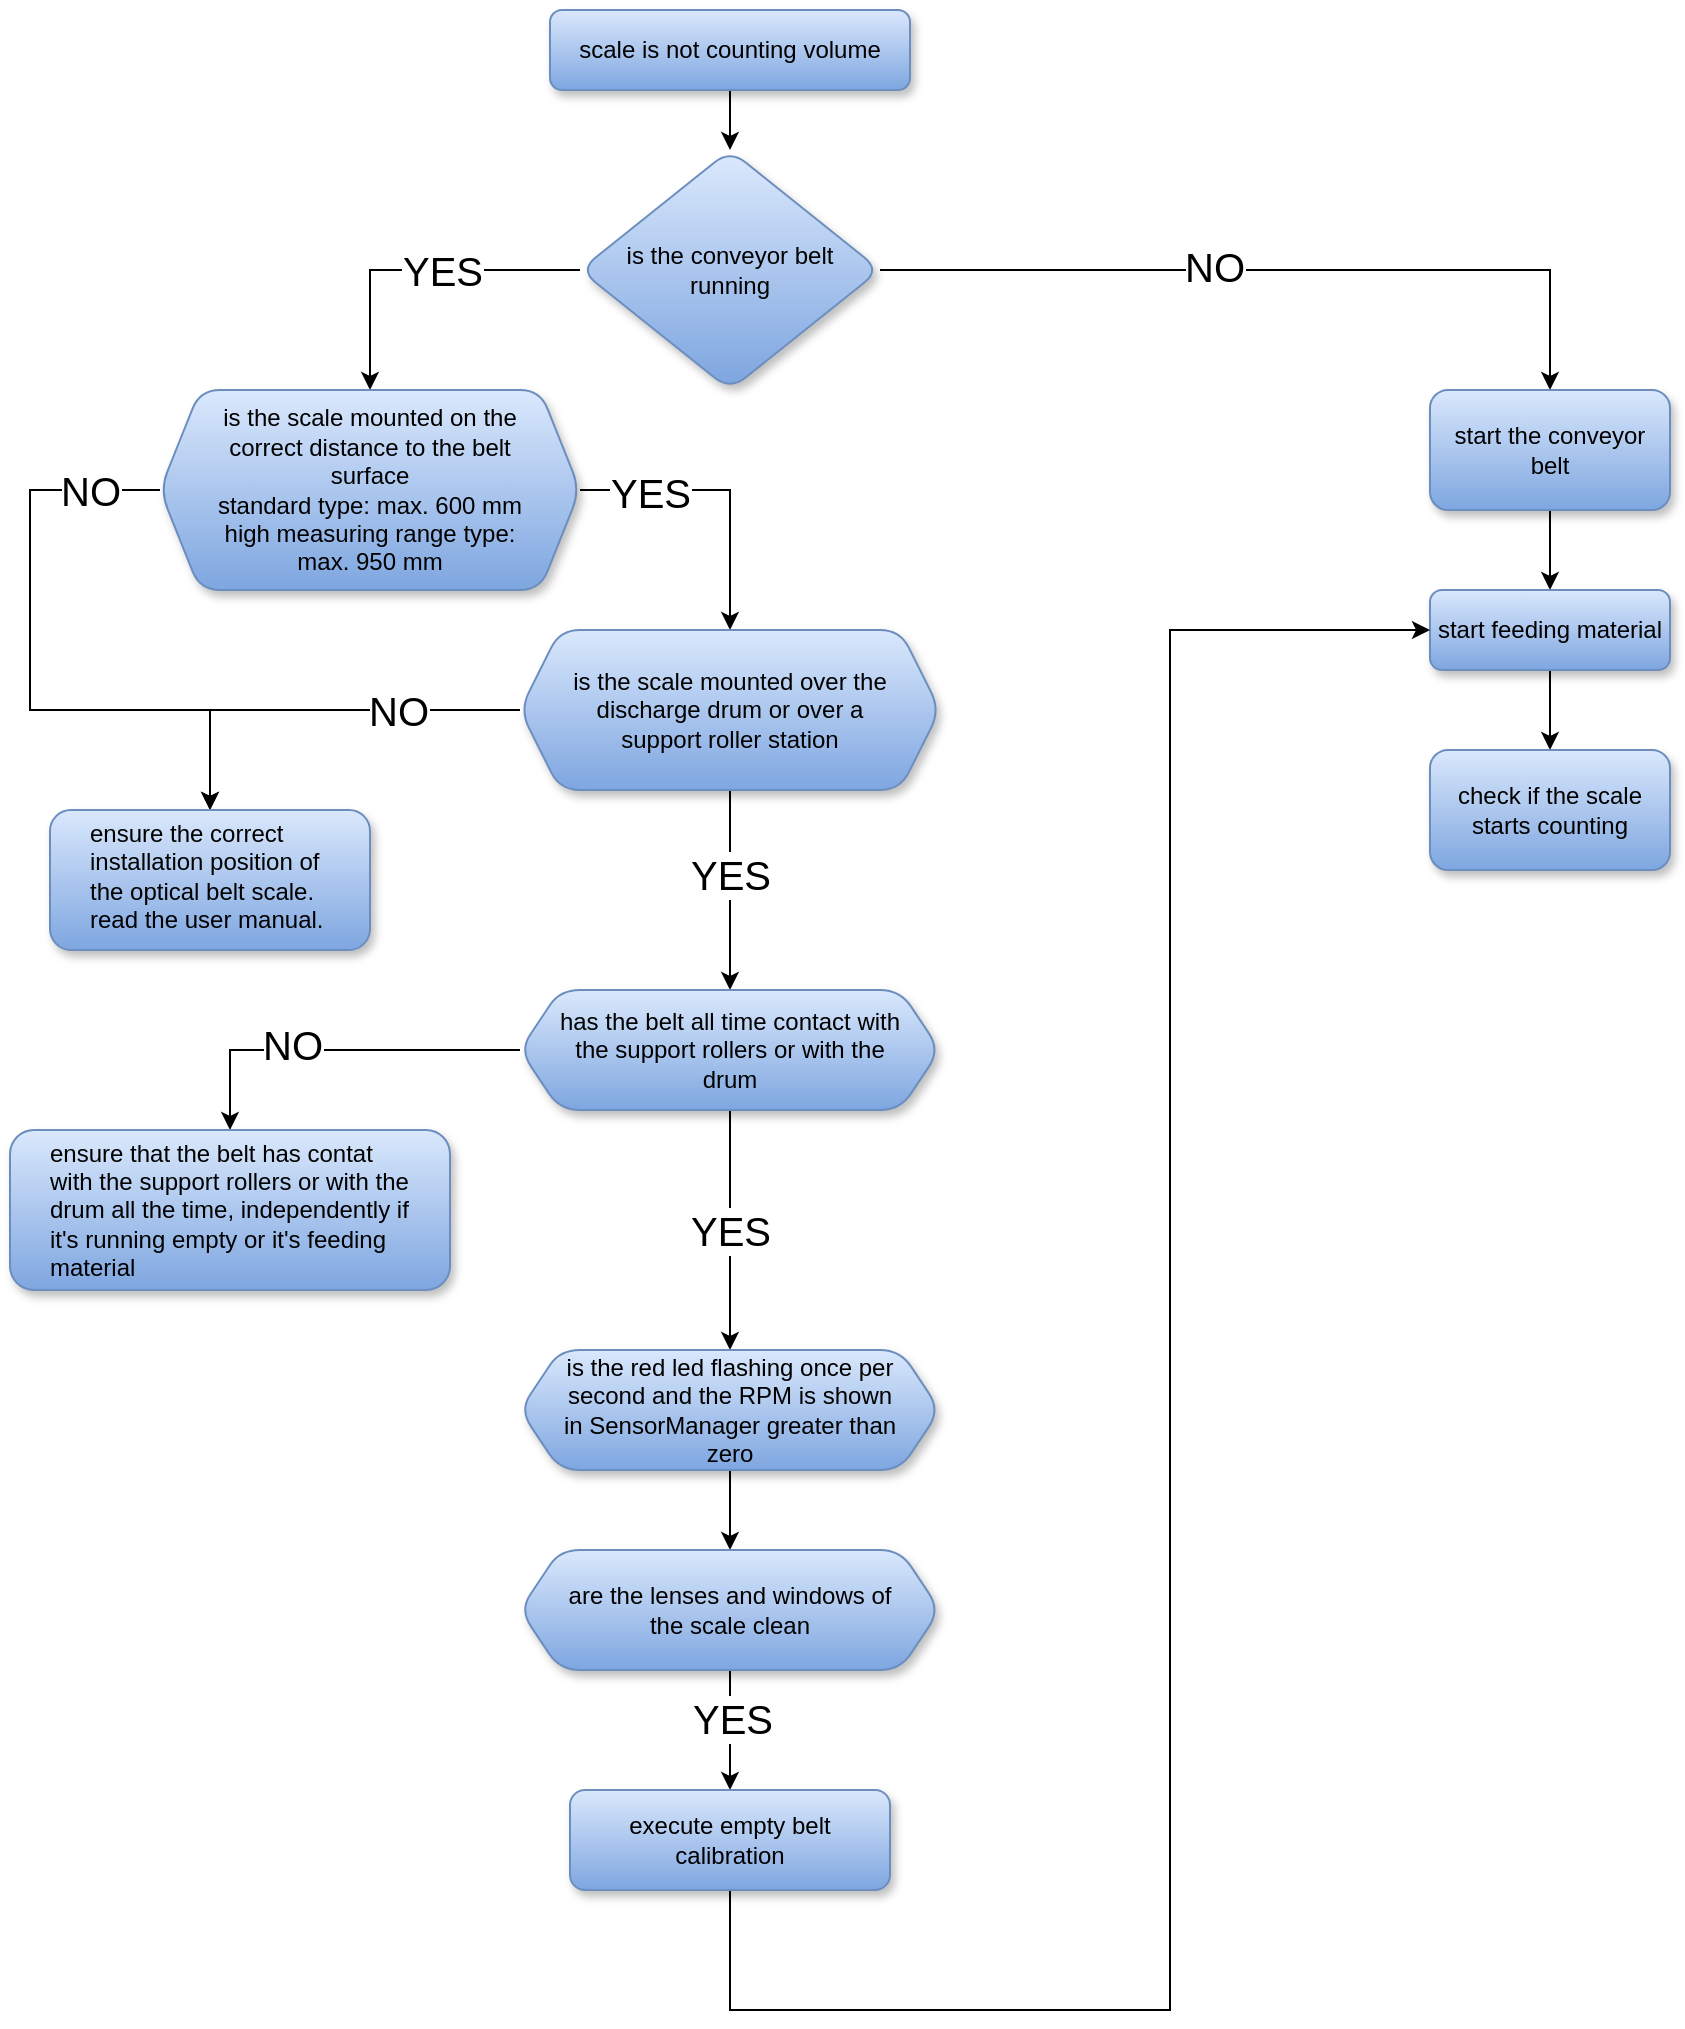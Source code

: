 <mxfile version="24.7.3" type="github">
  <diagram name="Seite-1" id="SzO660v62tbblVOPT_uv">
    <mxGraphModel dx="918" dy="795" grid="1" gridSize="10" guides="1" tooltips="1" connect="1" arrows="1" fold="1" page="1" pageScale="1" pageWidth="1169" pageHeight="827" math="0" shadow="0">
      <root>
        <mxCell id="0" />
        <mxCell id="1" parent="0" />
        <mxCell id="nqDF6ASY-rxrb7wUY3rS-10" style="edgeStyle=orthogonalEdgeStyle;rounded=0;orthogonalLoop=1;jettySize=auto;html=1;exitX=0.5;exitY=1;exitDx=0;exitDy=0;entryX=0.5;entryY=0;entryDx=0;entryDy=0;" parent="1" source="nqDF6ASY-rxrb7wUY3rS-1" target="nqDF6ASY-rxrb7wUY3rS-2" edge="1">
          <mxGeometry relative="1" as="geometry" />
        </mxCell>
        <mxCell id="nqDF6ASY-rxrb7wUY3rS-1" value="scale is not counting volume" style="rounded=1;whiteSpace=wrap;html=1;fillColor=#dae8fc;gradientColor=#7ea6e0;strokeColor=#6c8ebf;shadow=1;" parent="1" vertex="1">
          <mxGeometry x="290" y="90" width="180" height="40" as="geometry" />
        </mxCell>
        <mxCell id="nqDF6ASY-rxrb7wUY3rS-8" style="edgeStyle=orthogonalEdgeStyle;rounded=0;orthogonalLoop=1;jettySize=auto;html=1;exitX=1;exitY=0.5;exitDx=0;exitDy=0;entryX=0.5;entryY=0;entryDx=0;entryDy=0;" parent="1" source="nqDF6ASY-rxrb7wUY3rS-2" target="nqDF6ASY-rxrb7wUY3rS-7" edge="1">
          <mxGeometry relative="1" as="geometry" />
        </mxCell>
        <mxCell id="nqDF6ASY-rxrb7wUY3rS-9" value="NO" style="edgeLabel;html=1;align=center;verticalAlign=middle;resizable=0;points=[];fontSize=20;" parent="nqDF6ASY-rxrb7wUY3rS-8" vertex="1" connectable="0">
          <mxGeometry x="-0.154" y="2" relative="1" as="geometry">
            <mxPoint as="offset" />
          </mxGeometry>
        </mxCell>
        <mxCell id="nqDF6ASY-rxrb7wUY3rS-14" style="edgeStyle=orthogonalEdgeStyle;rounded=0;orthogonalLoop=1;jettySize=auto;html=1;exitX=0;exitY=0.5;exitDx=0;exitDy=0;entryX=0.5;entryY=0;entryDx=0;entryDy=0;" parent="1" source="nqDF6ASY-rxrb7wUY3rS-2" target="nqDF6ASY-rxrb7wUY3rS-16" edge="1">
          <mxGeometry relative="1" as="geometry">
            <mxPoint x="175" y="240" as="targetPoint" />
          </mxGeometry>
        </mxCell>
        <mxCell id="nqDF6ASY-rxrb7wUY3rS-15" value="YES" style="edgeLabel;html=1;align=center;verticalAlign=middle;resizable=0;points=[];fontSize=20;" parent="nqDF6ASY-rxrb7wUY3rS-14" vertex="1" connectable="0">
          <mxGeometry x="-0.161" relative="1" as="geometry">
            <mxPoint as="offset" />
          </mxGeometry>
        </mxCell>
        <mxCell id="nqDF6ASY-rxrb7wUY3rS-2" value="&lt;div style=&quot;&quot;&gt;&lt;span style=&quot;background-color: initial;&quot;&gt;is the conveyo&lt;/span&gt;&lt;span style=&quot;background-color: initial;&quot;&gt;r belt running&lt;/span&gt;&lt;/div&gt;" style="rhombus;whiteSpace=wrap;html=1;fillColor=#dae8fc;gradientColor=#7ea6e0;strokeColor=#6c8ebf;rounded=1;shadow=1;spacingRight=10;spacingLeft=10;spacing=0;" parent="1" vertex="1">
          <mxGeometry x="305" y="160" width="150" height="120" as="geometry" />
        </mxCell>
        <mxCell id="nqDF6ASY-rxrb7wUY3rS-12" style="edgeStyle=orthogonalEdgeStyle;rounded=0;orthogonalLoop=1;jettySize=auto;html=1;exitX=0.5;exitY=1;exitDx=0;exitDy=0;entryX=0.5;entryY=0;entryDx=0;entryDy=0;" parent="1" source="nqDF6ASY-rxrb7wUY3rS-7" target="nqDF6ASY-rxrb7wUY3rS-11" edge="1">
          <mxGeometry relative="1" as="geometry" />
        </mxCell>
        <mxCell id="nqDF6ASY-rxrb7wUY3rS-7" value="start the conveyor belt" style="rounded=1;whiteSpace=wrap;html=1;fillColor=#dae8fc;gradientColor=#7ea6e0;strokeColor=#6c8ebf;shadow=1;" parent="1" vertex="1">
          <mxGeometry x="730" y="280" width="120" height="60" as="geometry" />
        </mxCell>
        <mxCell id="05dexWdBGAUjfJd2ZQ2P-5" value="" style="edgeStyle=orthogonalEdgeStyle;rounded=0;orthogonalLoop=1;jettySize=auto;html=1;" edge="1" parent="1" source="nqDF6ASY-rxrb7wUY3rS-11" target="05dexWdBGAUjfJd2ZQ2P-4">
          <mxGeometry relative="1" as="geometry" />
        </mxCell>
        <mxCell id="nqDF6ASY-rxrb7wUY3rS-11" value="start feeding material" style="rounded=1;whiteSpace=wrap;html=1;fillColor=#dae8fc;gradientColor=#7ea6e0;strokeColor=#6c8ebf;shadow=1;" parent="1" vertex="1">
          <mxGeometry x="730" y="380" width="120" height="40" as="geometry" />
        </mxCell>
        <mxCell id="nqDF6ASY-rxrb7wUY3rS-19" style="edgeStyle=orthogonalEdgeStyle;rounded=0;orthogonalLoop=1;jettySize=auto;html=1;exitX=0.5;exitY=1;exitDx=0;exitDy=0;entryX=0.5;entryY=0;entryDx=0;entryDy=0;" parent="1" edge="1" target="05dexWdBGAUjfJd2ZQ2P-24" source="05dexWdBGAUjfJd2ZQ2P-12">
          <mxGeometry relative="1" as="geometry">
            <mxPoint x="290.0" y="370" as="sourcePoint" />
            <mxPoint x="380" y="710" as="targetPoint" />
          </mxGeometry>
        </mxCell>
        <mxCell id="nqDF6ASY-rxrb7wUY3rS-20" value="YES" style="edgeLabel;html=1;align=center;verticalAlign=middle;resizable=0;points=[];rounded=1;strokeColor=#6c8ebf;fontFamily=Helvetica;fontSize=20;fontColor=default;fillColor=#dae8fc;gradientColor=#7ea6e0;" parent="nqDF6ASY-rxrb7wUY3rS-19" vertex="1" connectable="0">
          <mxGeometry x="-0.073" y="4" relative="1" as="geometry">
            <mxPoint x="-4" y="4" as="offset" />
          </mxGeometry>
        </mxCell>
        <mxCell id="05dexWdBGAUjfJd2ZQ2P-9" value="" style="edgeStyle=orthogonalEdgeStyle;rounded=0;orthogonalLoop=1;jettySize=auto;html=1;exitX=1;exitY=0.5;exitDx=0;exitDy=0;" edge="1" parent="1" source="nqDF6ASY-rxrb7wUY3rS-16" target="05dexWdBGAUjfJd2ZQ2P-8">
          <mxGeometry relative="1" as="geometry" />
        </mxCell>
        <mxCell id="05dexWdBGAUjfJd2ZQ2P-11" value="YES" style="edgeLabel;html=1;align=center;verticalAlign=middle;resizable=0;points=[];rounded=1;strokeColor=#6c8ebf;fontFamily=Helvetica;fontSize=20;fontColor=default;labelBackgroundColor=default;fillColor=#dae8fc;gradientColor=#7ea6e0;" vertex="1" connectable="0" parent="05dexWdBGAUjfJd2ZQ2P-9">
          <mxGeometry x="-0.246" relative="1" as="geometry">
            <mxPoint x="-20" y="1" as="offset" />
          </mxGeometry>
        </mxCell>
        <mxCell id="05dexWdBGAUjfJd2ZQ2P-19" style="edgeStyle=orthogonalEdgeStyle;rounded=0;orthogonalLoop=1;jettySize=auto;html=1;exitX=0;exitY=0.5;exitDx=0;exitDy=0;entryX=0.5;entryY=0;entryDx=0;entryDy=0;" edge="1" parent="1" source="nqDF6ASY-rxrb7wUY3rS-16" target="05dexWdBGAUjfJd2ZQ2P-15">
          <mxGeometry relative="1" as="geometry">
            <Array as="points">
              <mxPoint x="30" y="330" />
              <mxPoint x="30" y="440" />
              <mxPoint x="120" y="440" />
            </Array>
          </mxGeometry>
        </mxCell>
        <mxCell id="05dexWdBGAUjfJd2ZQ2P-20" value="NO" style="edgeLabel;html=1;align=center;verticalAlign=middle;resizable=0;points=[];rounded=1;strokeColor=#6c8ebf;fontFamily=Helvetica;fontSize=20;fontColor=default;labelBackgroundColor=default;fillColor=#dae8fc;gradientColor=#7ea6e0;" vertex="1" connectable="0" parent="05dexWdBGAUjfJd2ZQ2P-19">
          <mxGeometry x="-0.774" relative="1" as="geometry">
            <mxPoint as="offset" />
          </mxGeometry>
        </mxCell>
        <mxCell id="nqDF6ASY-rxrb7wUY3rS-16" value="is the scale mounted on the correct distance to the belt surface&lt;br&gt;standard type: max. 600 mm&lt;br&gt;high measuring range type: max. 950 mm" style="shape=hexagon;perimeter=hexagonPerimeter2;fixedSize=1;fillColor=#dae8fc;gradientColor=#7ea6e0;strokeColor=#6c8ebf;perimeterSpacing=0;spacing=0;whiteSpace=wrap;html=1;spacingTop=0;spacingRight=20;spacingLeft=20;rounded=1;shadow=1;" parent="1" vertex="1">
          <mxGeometry x="95" y="280" width="210" height="100" as="geometry" />
        </mxCell>
        <mxCell id="05dexWdBGAUjfJd2ZQ2P-2" value="" style="edgeStyle=orthogonalEdgeStyle;rounded=0;orthogonalLoop=1;jettySize=auto;html=1;exitX=0.5;exitY=1;exitDx=0;exitDy=0;" edge="1" parent="1" source="05dexWdBGAUjfJd2ZQ2P-26" target="05dexWdBGAUjfJd2ZQ2P-1">
          <mxGeometry relative="1" as="geometry">
            <mxPoint x="380" y="790" as="sourcePoint" />
          </mxGeometry>
        </mxCell>
        <mxCell id="05dexWdBGAUjfJd2ZQ2P-3" value="YES" style="edgeLabel;html=1;align=center;verticalAlign=middle;resizable=0;points=[];rounded=1;strokeColor=#6c8ebf;fontFamily=Helvetica;fontSize=20;fontColor=default;labelBackgroundColor=default;fillColor=#dae8fc;gradientColor=#7ea6e0;" vertex="1" connectable="0" parent="05dexWdBGAUjfJd2ZQ2P-2">
          <mxGeometry x="-0.212" y="1" relative="1" as="geometry">
            <mxPoint as="offset" />
          </mxGeometry>
        </mxCell>
        <mxCell id="05dexWdBGAUjfJd2ZQ2P-6" style="edgeStyle=orthogonalEdgeStyle;rounded=0;orthogonalLoop=1;jettySize=auto;html=1;exitX=0.5;exitY=1;exitDx=0;exitDy=0;entryX=0;entryY=0.5;entryDx=0;entryDy=0;" edge="1" parent="1" source="05dexWdBGAUjfJd2ZQ2P-1" target="nqDF6ASY-rxrb7wUY3rS-11">
          <mxGeometry relative="1" as="geometry">
            <Array as="points">
              <mxPoint x="380" y="1090" />
              <mxPoint x="600" y="1090" />
              <mxPoint x="600" y="400" />
            </Array>
          </mxGeometry>
        </mxCell>
        <mxCell id="05dexWdBGAUjfJd2ZQ2P-1" value="execute empty belt calibration" style="rounded=1;whiteSpace=wrap;html=1;fillColor=#dae8fc;gradientColor=#7ea6e0;strokeColor=#6c8ebf;align=center;verticalAlign=middle;spacingLeft=20;spacingRight=20;spacingTop=0;spacing=0;fontFamily=Helvetica;fontSize=12;fontColor=default;perimeter=rectanglePerimeter;shadow=1;" vertex="1" parent="1">
          <mxGeometry x="300" y="980" width="160" height="50" as="geometry" />
        </mxCell>
        <mxCell id="05dexWdBGAUjfJd2ZQ2P-4" value="check if the scale starts counting" style="rounded=1;whiteSpace=wrap;html=1;fillColor=#dae8fc;gradientColor=#7ea6e0;strokeColor=#6c8ebf;shadow=1;" vertex="1" parent="1">
          <mxGeometry x="730" y="460" width="120" height="60" as="geometry" />
        </mxCell>
        <mxCell id="05dexWdBGAUjfJd2ZQ2P-13" value="" style="edgeStyle=orthogonalEdgeStyle;rounded=0;orthogonalLoop=1;jettySize=auto;html=1;" edge="1" parent="1" source="05dexWdBGAUjfJd2ZQ2P-8" target="05dexWdBGAUjfJd2ZQ2P-12">
          <mxGeometry relative="1" as="geometry" />
        </mxCell>
        <mxCell id="05dexWdBGAUjfJd2ZQ2P-14" value="YES" style="edgeLabel;html=1;align=center;verticalAlign=middle;resizable=0;points=[];rounded=1;strokeColor=#6c8ebf;fontFamily=Helvetica;fontSize=20;fontColor=default;labelBackgroundColor=default;fillColor=#dae8fc;gradientColor=#7ea6e0;" vertex="1" connectable="0" parent="05dexWdBGAUjfJd2ZQ2P-13">
          <mxGeometry x="-0.16" relative="1" as="geometry">
            <mxPoint as="offset" />
          </mxGeometry>
        </mxCell>
        <mxCell id="05dexWdBGAUjfJd2ZQ2P-16" value="" style="edgeStyle=orthogonalEdgeStyle;rounded=0;orthogonalLoop=1;jettySize=auto;html=1;" edge="1" parent="1" source="05dexWdBGAUjfJd2ZQ2P-8" target="05dexWdBGAUjfJd2ZQ2P-15">
          <mxGeometry relative="1" as="geometry" />
        </mxCell>
        <mxCell id="05dexWdBGAUjfJd2ZQ2P-18" value="NO" style="edgeLabel;html=1;align=center;verticalAlign=middle;resizable=0;points=[];rounded=1;strokeColor=#6c8ebf;fontFamily=Helvetica;fontSize=20;fontColor=default;labelBackgroundColor=default;fillColor=#dae8fc;gradientColor=#7ea6e0;" vertex="1" connectable="0" parent="05dexWdBGAUjfJd2ZQ2P-16">
          <mxGeometry x="-0.4" relative="1" as="geometry">
            <mxPoint as="offset" />
          </mxGeometry>
        </mxCell>
        <mxCell id="05dexWdBGAUjfJd2ZQ2P-8" value="is the scale mounted over the discharge drum or over a support roller station" style="shape=hexagon;perimeter=hexagonPerimeter2;fixedSize=1;fillColor=#dae8fc;gradientColor=#7ea6e0;strokeColor=#6c8ebf;perimeterSpacing=0;spacing=0;whiteSpace=wrap;html=1;spacingTop=0;spacingRight=20;spacingLeft=20;rounded=1;shadow=1;" vertex="1" parent="1">
          <mxGeometry x="275" y="400" width="210" height="80" as="geometry" />
        </mxCell>
        <mxCell id="05dexWdBGAUjfJd2ZQ2P-22" value="" style="edgeStyle=orthogonalEdgeStyle;rounded=0;orthogonalLoop=1;jettySize=auto;html=1;" edge="1" parent="1" source="05dexWdBGAUjfJd2ZQ2P-12" target="05dexWdBGAUjfJd2ZQ2P-21">
          <mxGeometry relative="1" as="geometry" />
        </mxCell>
        <mxCell id="05dexWdBGAUjfJd2ZQ2P-25" value="NO" style="edgeLabel;html=1;align=center;verticalAlign=middle;resizable=0;points=[];rounded=1;strokeColor=#6c8ebf;fontFamily=Helvetica;fontSize=20;fontColor=default;labelBackgroundColor=default;fillColor=#dae8fc;gradientColor=#7ea6e0;" vertex="1" connectable="0" parent="05dexWdBGAUjfJd2ZQ2P-22">
          <mxGeometry x="0.234" y="-3" relative="1" as="geometry">
            <mxPoint as="offset" />
          </mxGeometry>
        </mxCell>
        <mxCell id="05dexWdBGAUjfJd2ZQ2P-12" value="has the belt all time contact with the support rollers or with the drum" style="shape=hexagon;perimeter=hexagonPerimeter2;fixedSize=1;fillColor=#dae8fc;gradientColor=#7ea6e0;strokeColor=#6c8ebf;perimeterSpacing=0;spacing=0;whiteSpace=wrap;html=1;spacingTop=0;spacingRight=20;spacingLeft=20;rounded=1;shadow=1;" vertex="1" parent="1">
          <mxGeometry x="275" y="580" width="210" height="60" as="geometry" />
        </mxCell>
        <mxCell id="05dexWdBGAUjfJd2ZQ2P-15" value="ensure the correct installation position of the optical belt scale.&lt;div&gt;read the user manual.&lt;/div&gt;" style="whiteSpace=wrap;html=1;fillColor=#dae8fc;strokeColor=#6c8ebf;gradientColor=#7ea6e0;spacing=0;spacingTop=0;spacingRight=20;spacingLeft=20;rounded=1;shadow=1;verticalAlign=top;align=left;" vertex="1" parent="1">
          <mxGeometry x="40" y="490" width="160" height="70" as="geometry" />
        </mxCell>
        <mxCell id="05dexWdBGAUjfJd2ZQ2P-21" value="&lt;div style=&quot;&quot;&gt;&lt;span style=&quot;background-color: initial;&quot;&gt;ensure that the belt has contat with the support rollers or with the drum all the time, independently if it&#39;s running empty or it&#39;s feeding material&lt;/span&gt;&lt;/div&gt;" style="whiteSpace=wrap;html=1;fillColor=#dae8fc;strokeColor=#6c8ebf;gradientColor=#7ea6e0;spacing=0;spacingTop=0;spacingRight=20;spacingLeft=20;rounded=1;shadow=1;align=left;" vertex="1" parent="1">
          <mxGeometry x="20" y="650" width="220" height="80" as="geometry" />
        </mxCell>
        <mxCell id="05dexWdBGAUjfJd2ZQ2P-27" value="" style="edgeStyle=orthogonalEdgeStyle;rounded=0;orthogonalLoop=1;jettySize=auto;html=1;" edge="1" parent="1" source="05dexWdBGAUjfJd2ZQ2P-24" target="05dexWdBGAUjfJd2ZQ2P-26">
          <mxGeometry relative="1" as="geometry" />
        </mxCell>
        <mxCell id="05dexWdBGAUjfJd2ZQ2P-24" value="is the red led flashing once per second and the RPM is shown in SensorManager greater than zero" style="shape=hexagon;perimeter=hexagonPerimeter2;fixedSize=1;fillColor=#dae8fc;gradientColor=#7ea6e0;strokeColor=#6c8ebf;perimeterSpacing=0;spacing=0;whiteSpace=wrap;html=1;spacingTop=0;spacingRight=20;spacingLeft=20;rounded=1;shadow=1;" vertex="1" parent="1">
          <mxGeometry x="275" y="760" width="210" height="60" as="geometry" />
        </mxCell>
        <mxCell id="05dexWdBGAUjfJd2ZQ2P-26" value="are the lenses and windows of the scale clean" style="shape=hexagon;perimeter=hexagonPerimeter2;fixedSize=1;fillColor=#dae8fc;gradientColor=#7ea6e0;strokeColor=#6c8ebf;perimeterSpacing=0;spacing=0;whiteSpace=wrap;html=1;spacingTop=0;spacingRight=20;spacingLeft=20;rounded=1;shadow=1;" vertex="1" parent="1">
          <mxGeometry x="275" y="860" width="210" height="60" as="geometry" />
        </mxCell>
      </root>
    </mxGraphModel>
  </diagram>
</mxfile>

